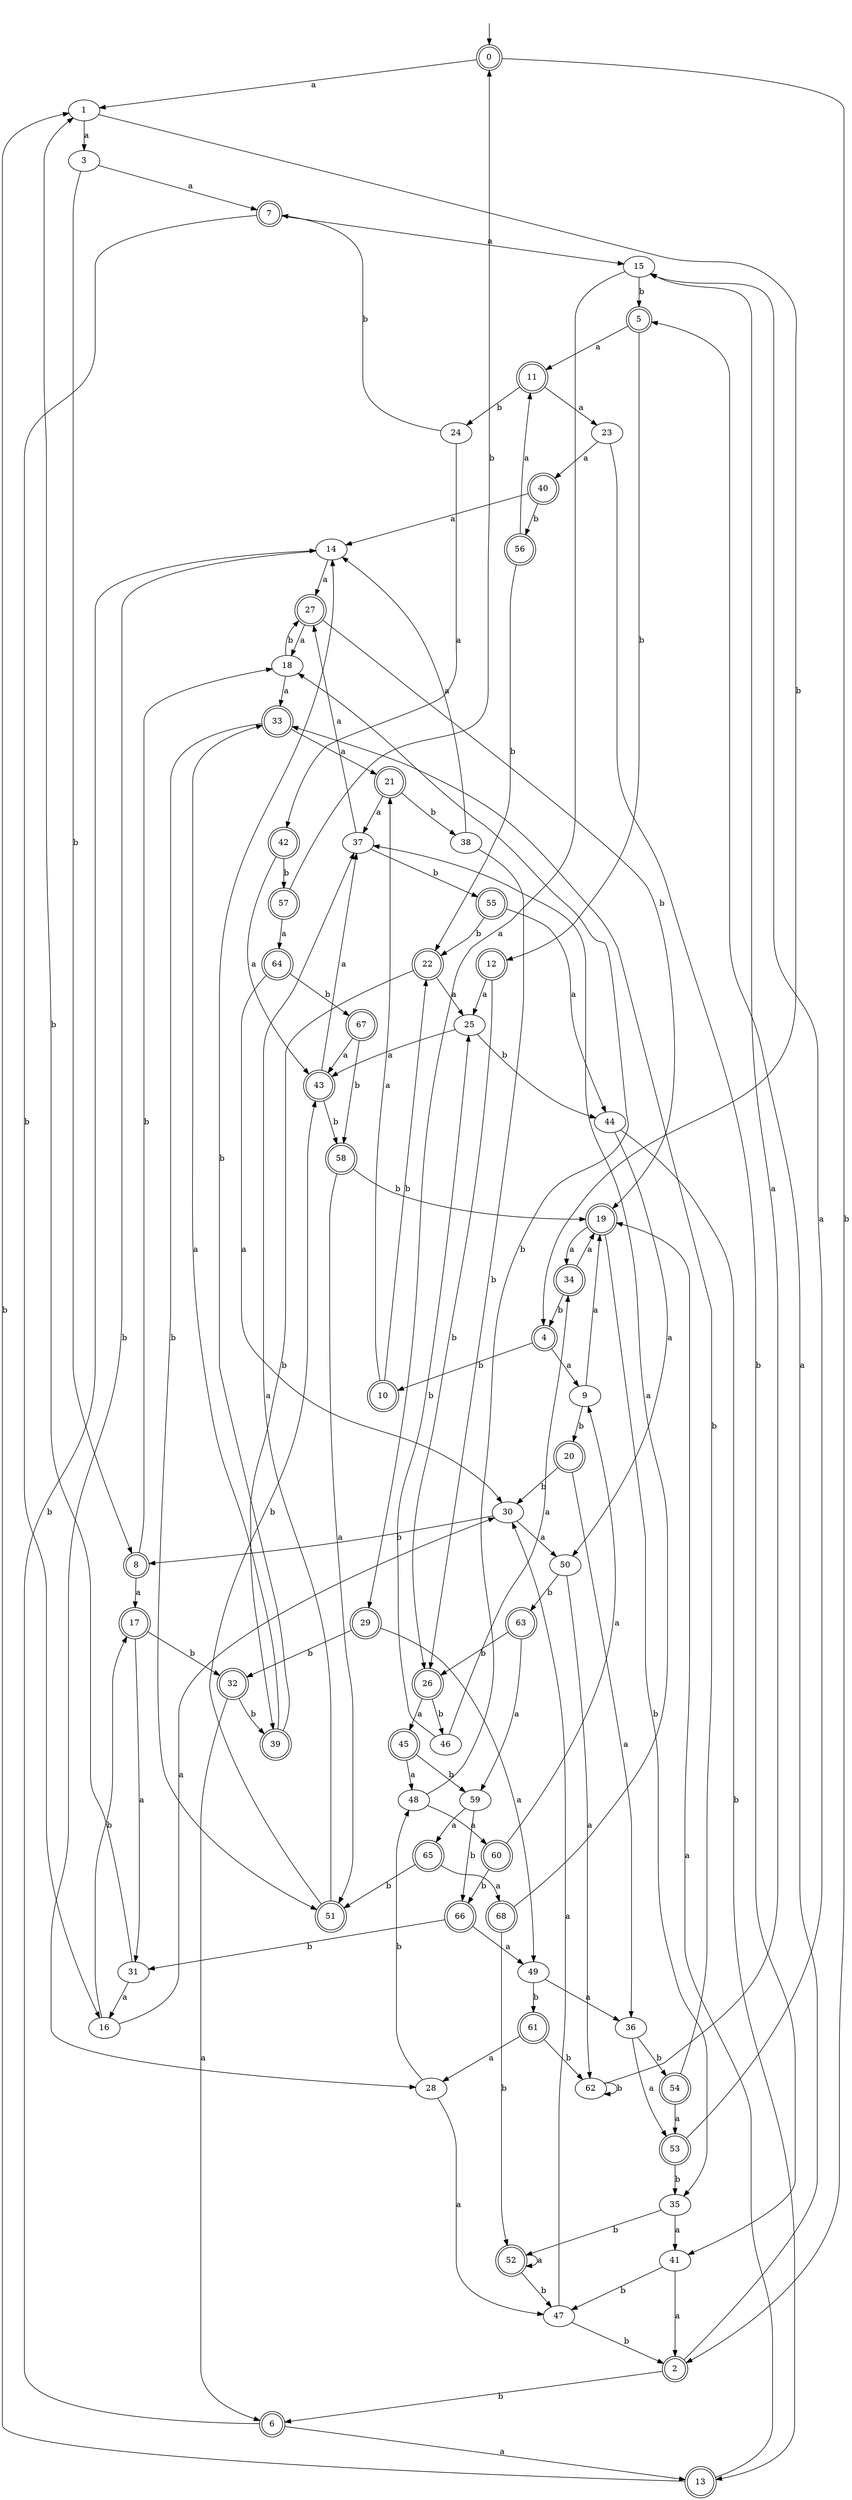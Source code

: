 digraph RandomDFA {
  __start0 [label="", shape=none];
  __start0 -> 0 [label=""];
  0 [shape=circle] [shape=doublecircle]
  0 -> 1 [label="a"]
  0 -> 2 [label="b"]
  1
  1 -> 3 [label="a"]
  1 -> 4 [label="b"]
  2 [shape=doublecircle]
  2 -> 5 [label="a"]
  2 -> 6 [label="b"]
  3
  3 -> 7 [label="a"]
  3 -> 8 [label="b"]
  4 [shape=doublecircle]
  4 -> 9 [label="a"]
  4 -> 10 [label="b"]
  5 [shape=doublecircle]
  5 -> 11 [label="a"]
  5 -> 12 [label="b"]
  6 [shape=doublecircle]
  6 -> 13 [label="a"]
  6 -> 14 [label="b"]
  7 [shape=doublecircle]
  7 -> 15 [label="a"]
  7 -> 16 [label="b"]
  8 [shape=doublecircle]
  8 -> 17 [label="a"]
  8 -> 18 [label="b"]
  9
  9 -> 19 [label="a"]
  9 -> 20 [label="b"]
  10 [shape=doublecircle]
  10 -> 21 [label="a"]
  10 -> 22 [label="b"]
  11 [shape=doublecircle]
  11 -> 23 [label="a"]
  11 -> 24 [label="b"]
  12 [shape=doublecircle]
  12 -> 25 [label="a"]
  12 -> 26 [label="b"]
  13 [shape=doublecircle]
  13 -> 19 [label="a"]
  13 -> 1 [label="b"]
  14
  14 -> 27 [label="a"]
  14 -> 28 [label="b"]
  15
  15 -> 29 [label="a"]
  15 -> 5 [label="b"]
  16
  16 -> 30 [label="a"]
  16 -> 17 [label="b"]
  17 [shape=doublecircle]
  17 -> 31 [label="a"]
  17 -> 32 [label="b"]
  18
  18 -> 33 [label="a"]
  18 -> 27 [label="b"]
  19 [shape=doublecircle]
  19 -> 34 [label="a"]
  19 -> 35 [label="b"]
  20 [shape=doublecircle]
  20 -> 36 [label="a"]
  20 -> 30 [label="b"]
  21 [shape=doublecircle]
  21 -> 37 [label="a"]
  21 -> 38 [label="b"]
  22 [shape=doublecircle]
  22 -> 25 [label="a"]
  22 -> 39 [label="b"]
  23
  23 -> 40 [label="a"]
  23 -> 41 [label="b"]
  24
  24 -> 42 [label="a"]
  24 -> 7 [label="b"]
  25
  25 -> 43 [label="a"]
  25 -> 44 [label="b"]
  26 [shape=doublecircle]
  26 -> 45 [label="a"]
  26 -> 46 [label="b"]
  27 [shape=doublecircle]
  27 -> 18 [label="a"]
  27 -> 19 [label="b"]
  28
  28 -> 47 [label="a"]
  28 -> 48 [label="b"]
  29 [shape=doublecircle]
  29 -> 49 [label="a"]
  29 -> 32 [label="b"]
  30
  30 -> 50 [label="a"]
  30 -> 8 [label="b"]
  31
  31 -> 16 [label="a"]
  31 -> 1 [label="b"]
  32 [shape=doublecircle]
  32 -> 6 [label="a"]
  32 -> 39 [label="b"]
  33 [shape=doublecircle]
  33 -> 21 [label="a"]
  33 -> 51 [label="b"]
  34 [shape=doublecircle]
  34 -> 19 [label="a"]
  34 -> 4 [label="b"]
  35
  35 -> 41 [label="a"]
  35 -> 52 [label="b"]
  36
  36 -> 53 [label="a"]
  36 -> 54 [label="b"]
  37
  37 -> 27 [label="a"]
  37 -> 55 [label="b"]
  38
  38 -> 14 [label="a"]
  38 -> 26 [label="b"]
  39 [shape=doublecircle]
  39 -> 33 [label="a"]
  39 -> 14 [label="b"]
  40 [shape=doublecircle]
  40 -> 14 [label="a"]
  40 -> 56 [label="b"]
  41
  41 -> 2 [label="a"]
  41 -> 47 [label="b"]
  42 [shape=doublecircle]
  42 -> 43 [label="a"]
  42 -> 57 [label="b"]
  43 [shape=doublecircle]
  43 -> 37 [label="a"]
  43 -> 58 [label="b"]
  44
  44 -> 50 [label="a"]
  44 -> 13 [label="b"]
  45 [shape=doublecircle]
  45 -> 48 [label="a"]
  45 -> 59 [label="b"]
  46
  46 -> 34 [label="a"]
  46 -> 25 [label="b"]
  47
  47 -> 30 [label="a"]
  47 -> 2 [label="b"]
  48
  48 -> 60 [label="a"]
  48 -> 18 [label="b"]
  49
  49 -> 36 [label="a"]
  49 -> 61 [label="b"]
  50
  50 -> 62 [label="a"]
  50 -> 63 [label="b"]
  51 [shape=doublecircle]
  51 -> 37 [label="a"]
  51 -> 43 [label="b"]
  52 [shape=doublecircle]
  52 -> 52 [label="a"]
  52 -> 47 [label="b"]
  53 [shape=doublecircle]
  53 -> 15 [label="a"]
  53 -> 35 [label="b"]
  54 [shape=doublecircle]
  54 -> 53 [label="a"]
  54 -> 33 [label="b"]
  55 [shape=doublecircle]
  55 -> 44 [label="a"]
  55 -> 22 [label="b"]
  56 [shape=doublecircle]
  56 -> 11 [label="a"]
  56 -> 22 [label="b"]
  57 [shape=doublecircle]
  57 -> 64 [label="a"]
  57 -> 0 [label="b"]
  58 [shape=doublecircle]
  58 -> 51 [label="a"]
  58 -> 19 [label="b"]
  59
  59 -> 65 [label="a"]
  59 -> 66 [label="b"]
  60 [shape=doublecircle]
  60 -> 9 [label="a"]
  60 -> 66 [label="b"]
  61 [shape=doublecircle]
  61 -> 28 [label="a"]
  61 -> 62 [label="b"]
  62
  62 -> 15 [label="a"]
  62 -> 62 [label="b"]
  63 [shape=doublecircle]
  63 -> 59 [label="a"]
  63 -> 26 [label="b"]
  64 [shape=doublecircle]
  64 -> 30 [label="a"]
  64 -> 67 [label="b"]
  65 [shape=doublecircle]
  65 -> 68 [label="a"]
  65 -> 51 [label="b"]
  66 [shape=doublecircle]
  66 -> 49 [label="a"]
  66 -> 31 [label="b"]
  67 [shape=doublecircle]
  67 -> 43 [label="a"]
  67 -> 58 [label="b"]
  68 [shape=doublecircle]
  68 -> 37 [label="a"]
  68 -> 52 [label="b"]
}
